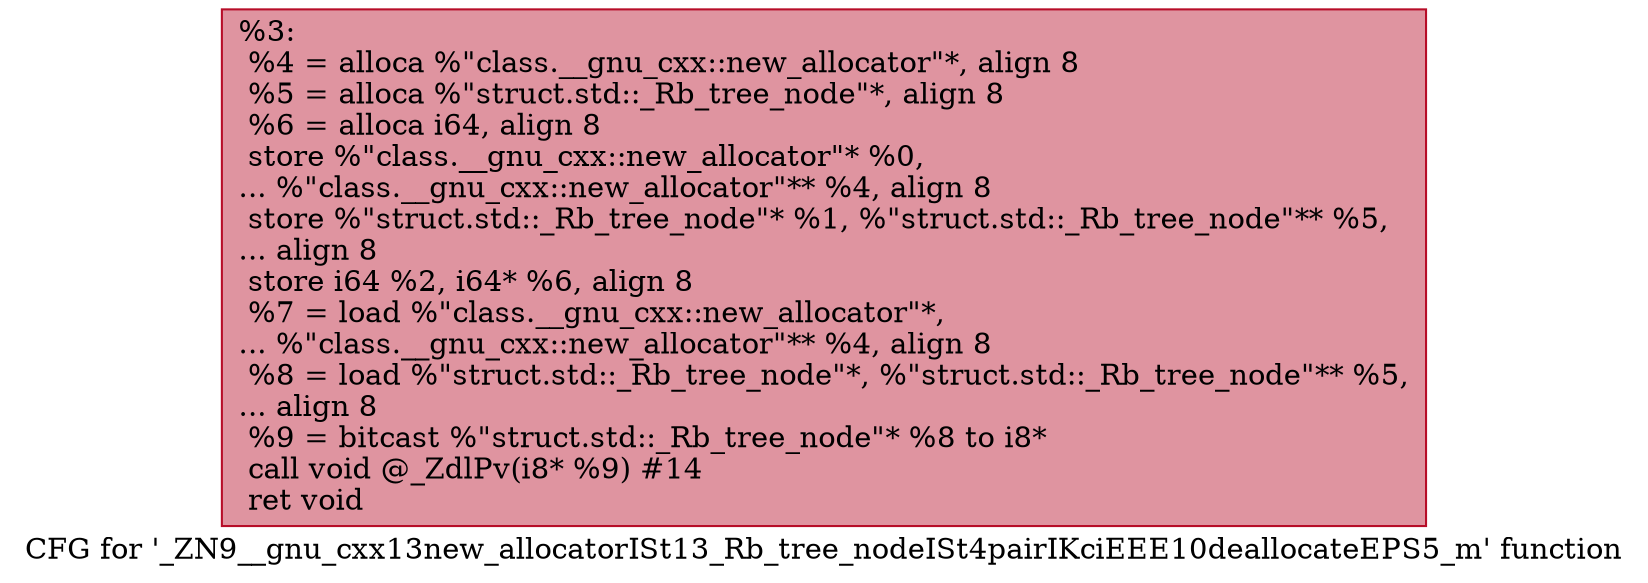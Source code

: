 digraph "CFG for '_ZN9__gnu_cxx13new_allocatorISt13_Rb_tree_nodeISt4pairIKciEEE10deallocateEPS5_m' function" {
	label="CFG for '_ZN9__gnu_cxx13new_allocatorISt13_Rb_tree_nodeISt4pairIKciEEE10deallocateEPS5_m' function";

	Node0x557bfd5043f0 [shape=record,color="#b70d28ff", style=filled, fillcolor="#b70d2870",label="{%3:\l  %4 = alloca %\"class.__gnu_cxx::new_allocator\"*, align 8\l  %5 = alloca %\"struct.std::_Rb_tree_node\"*, align 8\l  %6 = alloca i64, align 8\l  store %\"class.__gnu_cxx::new_allocator\"* %0,\l... %\"class.__gnu_cxx::new_allocator\"** %4, align 8\l  store %\"struct.std::_Rb_tree_node\"* %1, %\"struct.std::_Rb_tree_node\"** %5,\l... align 8\l  store i64 %2, i64* %6, align 8\l  %7 = load %\"class.__gnu_cxx::new_allocator\"*,\l... %\"class.__gnu_cxx::new_allocator\"** %4, align 8\l  %8 = load %\"struct.std::_Rb_tree_node\"*, %\"struct.std::_Rb_tree_node\"** %5,\l... align 8\l  %9 = bitcast %\"struct.std::_Rb_tree_node\"* %8 to i8*\l  call void @_ZdlPv(i8* %9) #14\l  ret void\l}"];
}
